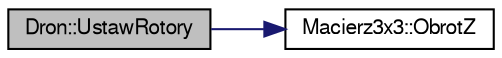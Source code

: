 digraph "Dron::UstawRotory"
{
 // LATEX_PDF_SIZE
  edge [fontname="FreeSans",fontsize="10",labelfontname="FreeSans",labelfontsize="10"];
  node [fontname="FreeSans",fontsize="10",shape=record];
  rankdir="LR";
  Node1 [label="Dron::UstawRotory",height=0.2,width=0.4,color="black", fillcolor="grey75", style="filled", fontcolor="black",tooltip="Metoda obliczajaca polozenie rotorow."];
  Node1 -> Node2 [color="midnightblue",fontsize="10",style="solid",fontname="FreeSans"];
  Node2 [label="Macierz3x3::ObrotZ",height=0.2,width=0.4,color="black", fillcolor="white", style="filled",URL="$a00146.html#ab0699c8f99fa17bbcc4a7c400bed506d",tooltip="Metoda generujaca macierz obrotu wokol osi OZ."];
}
